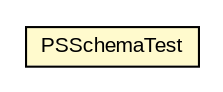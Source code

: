 #!/usr/local/bin/dot
#
# Class diagram 
# Generated by UMLGraph version 5.1 (http://www.umlgraph.org/)
#

digraph G {
	edge [fontname="arial",fontsize=10,labelfontname="arial",labelfontsize=10];
	node [fontname="arial",fontsize=10,shape=plaintext];
	nodesep=0.25;
	ranksep=0.5;
	// com.helger.schematron.pure.model.PSSchemaTest
	c309 [label=<<table title="com.helger.schematron.pure.model.PSSchemaTest" border="0" cellborder="1" cellspacing="0" cellpadding="2" port="p" bgcolor="lemonChiffon" href="./PSSchemaTest.html">
		<tr><td><table border="0" cellspacing="0" cellpadding="1">
<tr><td align="center" balign="center"> PSSchemaTest </td></tr>
		</table></td></tr>
		</table>>, fontname="arial", fontcolor="black", fontsize=10.0];
}

